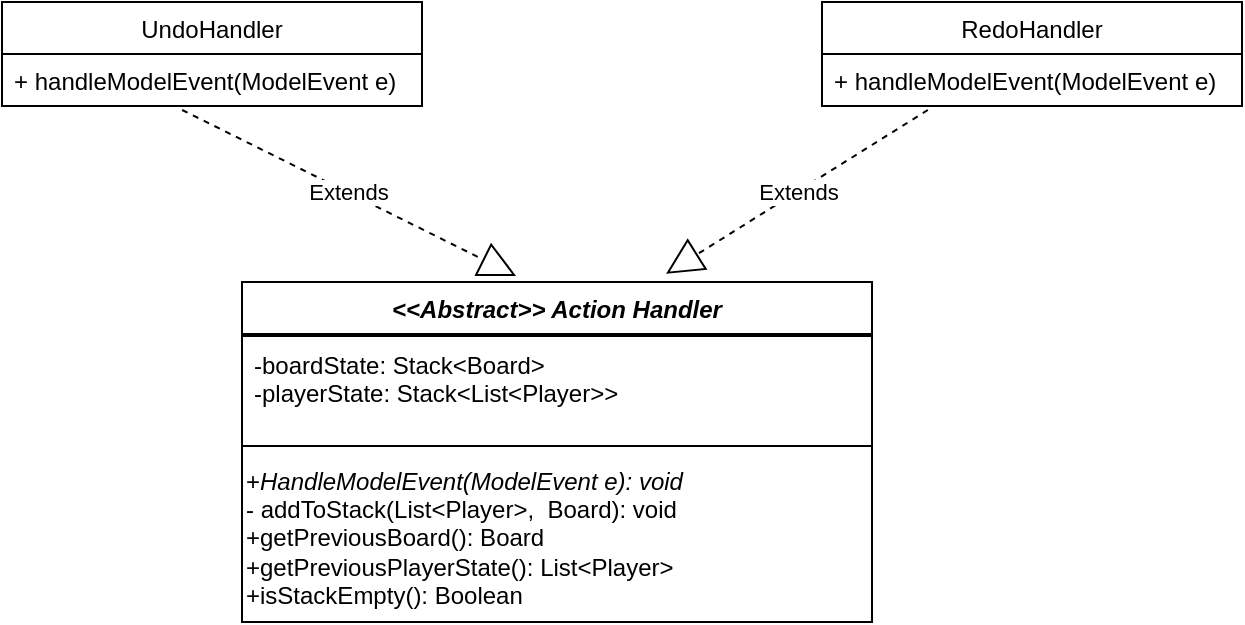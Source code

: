 <mxfile version="15.5.4" type="embed"><diagram id="o-Tl_0576WZvGxUgIhYG" name="Page-1"><mxGraphModel dx="1138" dy="743" grid="1" gridSize="10" guides="1" tooltips="1" connect="1" arrows="1" fold="1" page="1" pageScale="1" pageWidth="850" pageHeight="1100" math="0" shadow="0"><root><mxCell id="0"/><mxCell id="1" parent="0"/><mxCell id="2" value="&lt;&lt;Abstract&gt;&gt; Action Handler" style="swimlane;fontStyle=3;align=center;verticalAlign=top;childLayout=stackLayout;horizontal=1;startSize=26;horizontalStack=0;resizeParent=1;resizeParentMax=0;resizeLast=0;collapsible=1;marginBottom=0;" parent="1" vertex="1"><mxGeometry x="200" y="760" width="315" height="170" as="geometry"/></mxCell><mxCell id="3" value="" style="line;strokeWidth=1;fillColor=none;align=left;verticalAlign=middle;spacingTop=-1;spacingLeft=3;spacingRight=3;rotatable=0;labelPosition=right;points=[];portConstraint=eastwest;" parent="2" vertex="1"><mxGeometry y="26" width="315" height="2" as="geometry"/></mxCell><mxCell id="4" value="-boardState: Stack&lt;Board&gt;&#10;-playerState: Stack&lt;List&lt;Player&gt;&gt;&#10;" style="text;strokeColor=none;fillColor=none;align=left;verticalAlign=top;spacingLeft=4;spacingRight=4;overflow=hidden;rotatable=0;points=[[0,0.5],[1,0.5]];portConstraint=eastwest;" parent="2" vertex="1"><mxGeometry y="28" width="315" height="50" as="geometry"/></mxCell><mxCell id="5" value="" style="line;strokeWidth=1;fillColor=none;align=left;verticalAlign=middle;spacingTop=-1;spacingLeft=3;spacingRight=3;rotatable=0;labelPosition=right;points=[];portConstraint=eastwest;" parent="2" vertex="1"><mxGeometry y="78" width="315" height="8" as="geometry"/></mxCell><mxCell id="6" value="+&lt;i&gt;HandleModelEvent(ModelEvent e): void&lt;/i&gt;&lt;br&gt;- addToStack(List&amp;lt;Player&amp;gt;,&amp;nbsp; Board): void&lt;br&gt;+getPreviousBoard(): Board&lt;br&gt;+getPreviousPlayerState(): List&amp;lt;Player&amp;gt;&lt;br&gt;+isStackEmpty(): Boolean" style="text;html=1;strokeColor=none;fillColor=none;align=left;verticalAlign=middle;whiteSpace=wrap;rounded=0;" parent="2" vertex="1"><mxGeometry y="86" width="315" height="84" as="geometry"/></mxCell><mxCell id="9" value="UndoHandler" style="swimlane;fontStyle=0;childLayout=stackLayout;horizontal=1;startSize=26;fillColor=none;horizontalStack=0;resizeParent=1;resizeParentMax=0;resizeLast=0;collapsible=1;marginBottom=0;" parent="1" vertex="1"><mxGeometry x="80" y="620" width="210" height="52" as="geometry"/></mxCell><mxCell id="12" value="+ handleModelEvent(ModelEvent e)" style="text;strokeColor=none;fillColor=none;align=left;verticalAlign=top;spacingLeft=4;spacingRight=4;overflow=hidden;rotatable=0;points=[[0,0.5],[1,0.5]];portConstraint=eastwest;" parent="9" vertex="1"><mxGeometry y="26" width="210" height="26" as="geometry"/></mxCell><mxCell id="13" value="RedoHandler" style="swimlane;fontStyle=0;childLayout=stackLayout;horizontal=1;startSize=26;fillColor=none;horizontalStack=0;resizeParent=1;resizeParentMax=0;resizeLast=0;collapsible=1;marginBottom=0;" parent="1" vertex="1"><mxGeometry x="490" y="620" width="210" height="52" as="geometry"/></mxCell><mxCell id="14" value="+ handleModelEvent(ModelEvent e)" style="text;strokeColor=none;fillColor=none;align=left;verticalAlign=top;spacingLeft=4;spacingRight=4;overflow=hidden;rotatable=0;points=[[0,0.5],[1,0.5]];portConstraint=eastwest;" parent="13" vertex="1"><mxGeometry y="26" width="210" height="26" as="geometry"/></mxCell><mxCell id="19" value="Extends" style="endArrow=block;endSize=16;endFill=0;html=1;rounded=0;dashed=1;exitX=0.429;exitY=1.077;exitDx=0;exitDy=0;exitPerimeter=0;entryX=0.435;entryY=-0.018;entryDx=0;entryDy=0;entryPerimeter=0;" edge="1" parent="1" source="12" target="2"><mxGeometry width="160" relative="1" as="geometry"><mxPoint x="170" y="690" as="sourcePoint"/><mxPoint x="330" y="690" as="targetPoint"/></mxGeometry></mxCell><mxCell id="20" value="Extends" style="endArrow=block;endSize=16;endFill=0;html=1;rounded=0;dashed=1;exitX=0.252;exitY=1.077;exitDx=0;exitDy=0;exitPerimeter=0;entryX=0.673;entryY=-0.024;entryDx=0;entryDy=0;entryPerimeter=0;" edge="1" parent="1" source="14" target="2"><mxGeometry width="160" relative="1" as="geometry"><mxPoint x="370.0" y="660.002" as="sourcePoint"/><mxPoint x="536.935" y="742.94" as="targetPoint"/></mxGeometry></mxCell></root></mxGraphModel></diagram></mxfile>